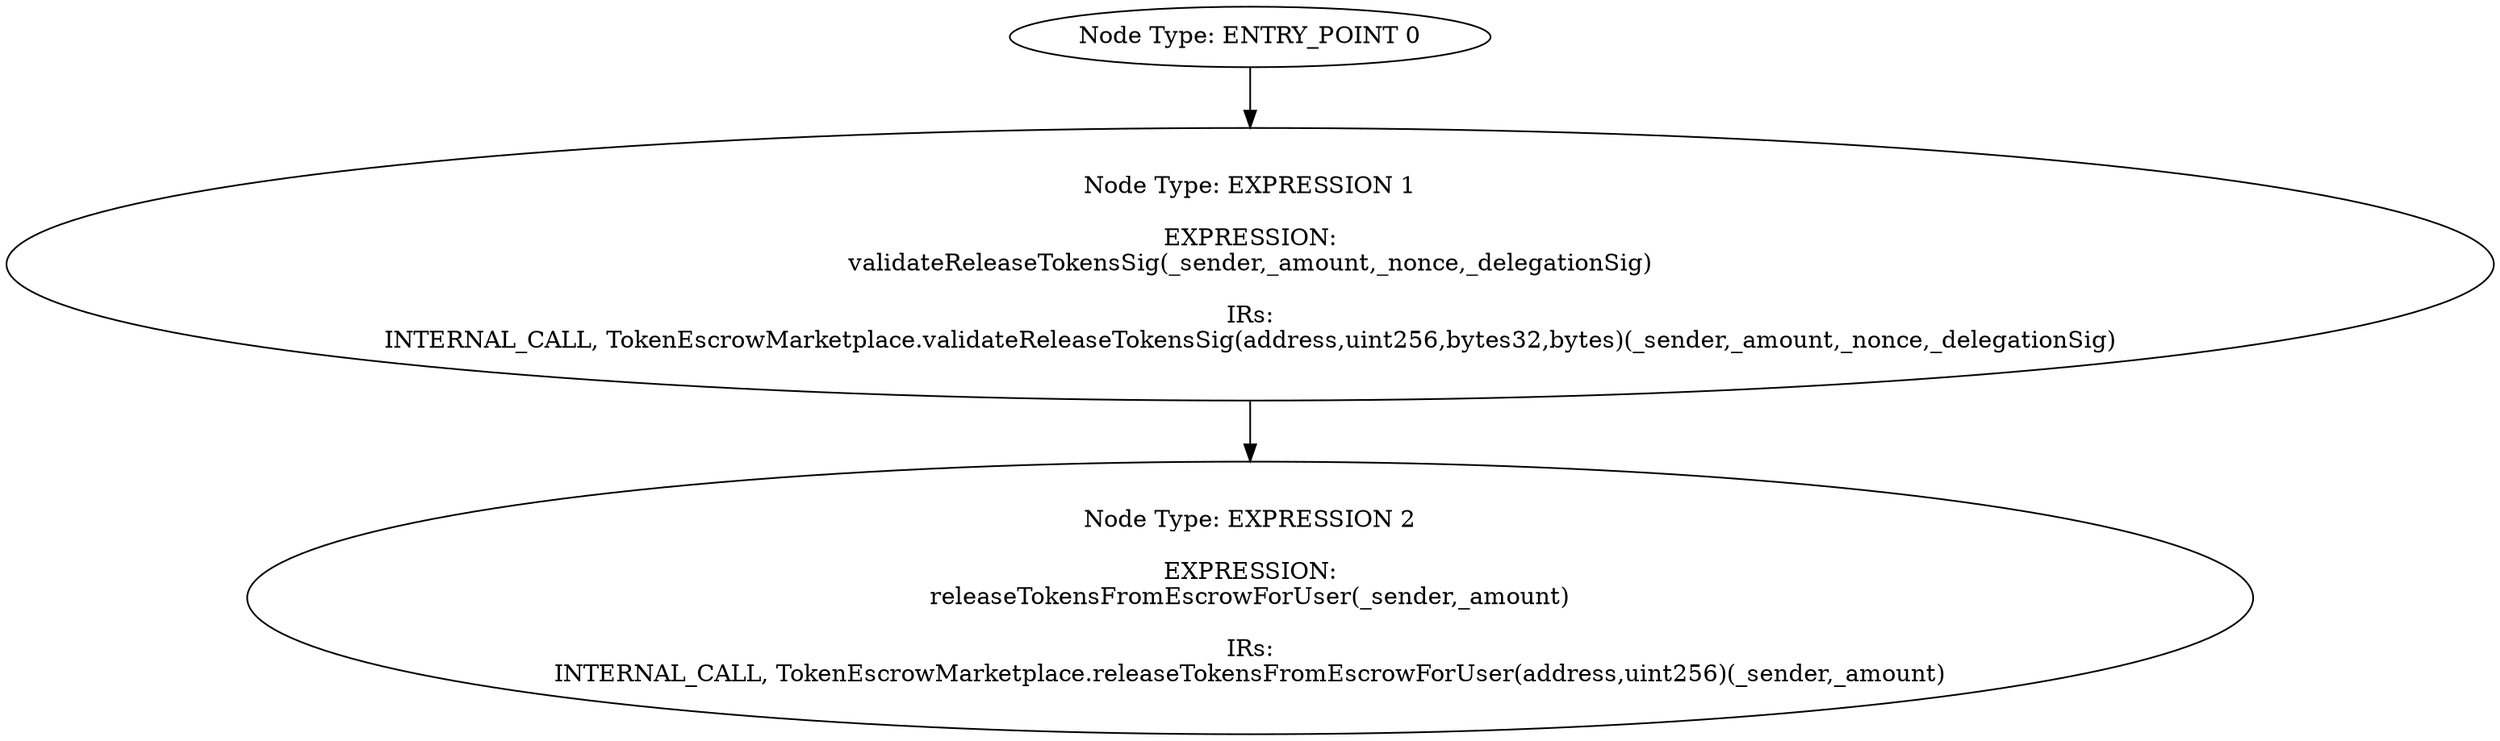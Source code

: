 digraph{
0[label="Node Type: ENTRY_POINT 0
"];
0->1;
1[label="Node Type: EXPRESSION 1

EXPRESSION:
validateReleaseTokensSig(_sender,_amount,_nonce,_delegationSig)

IRs:
INTERNAL_CALL, TokenEscrowMarketplace.validateReleaseTokensSig(address,uint256,bytes32,bytes)(_sender,_amount,_nonce,_delegationSig)"];
1->2;
2[label="Node Type: EXPRESSION 2

EXPRESSION:
releaseTokensFromEscrowForUser(_sender,_amount)

IRs:
INTERNAL_CALL, TokenEscrowMarketplace.releaseTokensFromEscrowForUser(address,uint256)(_sender,_amount)"];
}
